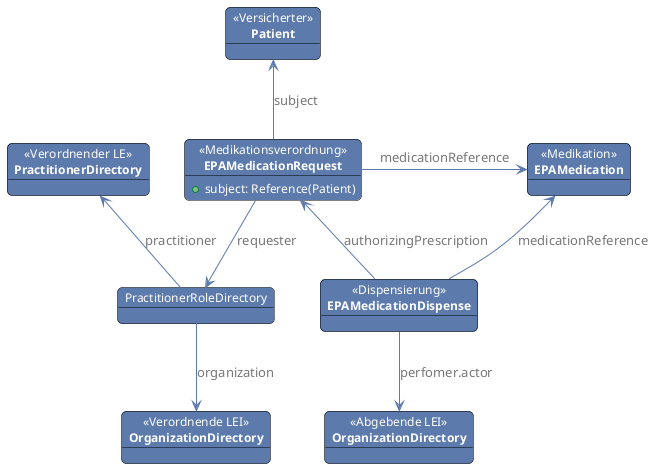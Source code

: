 @startuml medication.fhir.model
skinparam fixCircleLabelOverlapping false 
skinparam roundcorner 10
skinparam object {
    BackgroundColor #5c7aab
    BorderColor Black
    ArrowColor #5c7aab
    FontSize 12
    FontColor White
    NoteBackgroundColor #3483eb
    ArrowFontColor #777777
}


object "<< Versicherter >>\n**Patient**" as Patient 
object "<< Verordnender LE >>\n**PractitionerDirectory**" as PrescribingPractitioner
object "<< Verordnende LEI >>\n**OrganizationDirectory**" as PrescribingOrganization
object "<< Abgebende LEI >>\n**OrganizationDirectory**" as DispenserOrganization
object "PractitionerRoleDirectory" as PractionerRole
object "<< Medikation >>\n**EPAMedication**" as Medication
object "<< Medikationsverordnung >>\n**EPAMedicationRequest**" as MedicationRequest {
    + subject: Reference(Patient)
}
object "<< Dispensierung >>\n**EPAMedicationDispense**" as MedicationDispense


MedicationRequest -u->  Patient : subject
MedicationRequest -r-> Medication : medicationReference
MedicationRequest -d-> PractionerRole : requester

PractionerRole -u-> PrescribingPractitioner : practitioner
PractionerRole -d-> PrescribingOrganization : organization

MedicationDispense -u-> Medication : medicationReference
MedicationDispense -l-> MedicationRequest : authorizingPrescription
MedicationDispense -d-> DispenserOrganization : perfomer.actor

@enduml